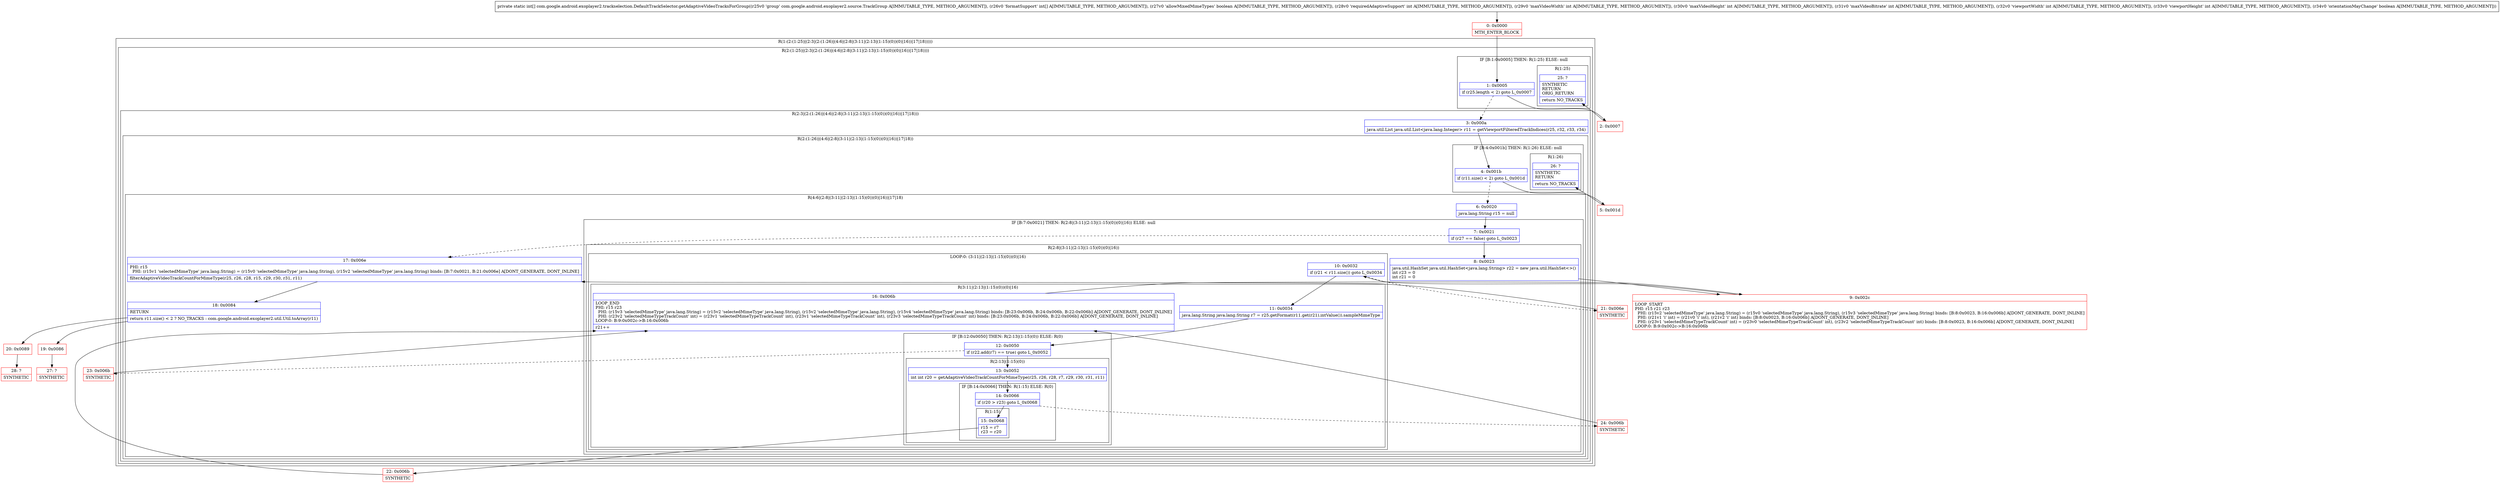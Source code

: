 digraph "CFG forcom.google.android.exoplayer2.trackselection.DefaultTrackSelector.getAdaptiveVideoTracksForGroup(Lcom\/google\/android\/exoplayer2\/source\/TrackGroup;[IZIIIIIIZ)[I" {
subgraph cluster_Region_895768198 {
label = "R(1:(2:(1:25)|(2:3|(2:(1:26)|(4:6|(2:8|(3:11|(2:13|(1:15)(0))(0)|16))|17|18)))))";
node [shape=record,color=blue];
subgraph cluster_Region_1825177528 {
label = "R(2:(1:25)|(2:3|(2:(1:26)|(4:6|(2:8|(3:11|(2:13|(1:15)(0))(0)|16))|17|18))))";
node [shape=record,color=blue];
subgraph cluster_IfRegion_1168295069 {
label = "IF [B:1:0x0005] THEN: R(1:25) ELSE: null";
node [shape=record,color=blue];
Node_1 [shape=record,label="{1\:\ 0x0005|if (r25.length \< 2) goto L_0x0007\l}"];
subgraph cluster_Region_1061539364 {
label = "R(1:25)";
node [shape=record,color=blue];
Node_25 [shape=record,label="{25\:\ ?|SYNTHETIC\lRETURN\lORIG_RETURN\l|return NO_TRACKS\l}"];
}
}
subgraph cluster_Region_268071431 {
label = "R(2:3|(2:(1:26)|(4:6|(2:8|(3:11|(2:13|(1:15)(0))(0)|16))|17|18)))";
node [shape=record,color=blue];
Node_3 [shape=record,label="{3\:\ 0x000a|java.util.List java.util.List\<java.lang.Integer\> r11 = getViewportFilteredTrackIndices(r25, r32, r33, r34)\l}"];
subgraph cluster_Region_679636780 {
label = "R(2:(1:26)|(4:6|(2:8|(3:11|(2:13|(1:15)(0))(0)|16))|17|18))";
node [shape=record,color=blue];
subgraph cluster_IfRegion_2112841910 {
label = "IF [B:4:0x001b] THEN: R(1:26) ELSE: null";
node [shape=record,color=blue];
Node_4 [shape=record,label="{4\:\ 0x001b|if (r11.size() \< 2) goto L_0x001d\l}"];
subgraph cluster_Region_185954747 {
label = "R(1:26)";
node [shape=record,color=blue];
Node_26 [shape=record,label="{26\:\ ?|SYNTHETIC\lRETURN\l|return NO_TRACKS\l}"];
}
}
subgraph cluster_Region_835777576 {
label = "R(4:6|(2:8|(3:11|(2:13|(1:15)(0))(0)|16))|17|18)";
node [shape=record,color=blue];
Node_6 [shape=record,label="{6\:\ 0x0020|java.lang.String r15 = null\l}"];
subgraph cluster_IfRegion_1480645224 {
label = "IF [B:7:0x0021] THEN: R(2:8|(3:11|(2:13|(1:15)(0))(0)|16)) ELSE: null";
node [shape=record,color=blue];
Node_7 [shape=record,label="{7\:\ 0x0021|if (r27 == false) goto L_0x0023\l}"];
subgraph cluster_Region_1758690392 {
label = "R(2:8|(3:11|(2:13|(1:15)(0))(0)|16))";
node [shape=record,color=blue];
Node_8 [shape=record,label="{8\:\ 0x0023|java.util.HashSet java.util.HashSet\<java.lang.String\> r22 = new java.util.HashSet\<\>()\lint r23 = 0\lint r21 = 0\l}"];
subgraph cluster_LoopRegion_1931647936 {
label = "LOOP:0: (3:11|(2:13|(1:15)(0))(0)|16)";
node [shape=record,color=blue];
Node_10 [shape=record,label="{10\:\ 0x0032|if (r21 \< r11.size()) goto L_0x0034\l}"];
subgraph cluster_Region_1800060317 {
label = "R(3:11|(2:13|(1:15)(0))(0)|16)";
node [shape=record,color=blue];
Node_11 [shape=record,label="{11\:\ 0x0034|java.lang.String java.lang.String r7 = r25.getFormat(r11.get(r21).intValue()).sampleMimeType\l}"];
subgraph cluster_IfRegion_1006227635 {
label = "IF [B:12:0x0050] THEN: R(2:13|(1:15)(0)) ELSE: R(0)";
node [shape=record,color=blue];
Node_12 [shape=record,label="{12\:\ 0x0050|if (r22.add(r7) == true) goto L_0x0052\l}"];
subgraph cluster_Region_939294905 {
label = "R(2:13|(1:15)(0))";
node [shape=record,color=blue];
Node_13 [shape=record,label="{13\:\ 0x0052|int int r20 = getAdaptiveVideoTrackCountForMimeType(r25, r26, r28, r7, r29, r30, r31, r11)\l}"];
subgraph cluster_IfRegion_230560336 {
label = "IF [B:14:0x0066] THEN: R(1:15) ELSE: R(0)";
node [shape=record,color=blue];
Node_14 [shape=record,label="{14\:\ 0x0066|if (r20 \> r23) goto L_0x0068\l}"];
subgraph cluster_Region_1456178505 {
label = "R(1:15)";
node [shape=record,color=blue];
Node_15 [shape=record,label="{15\:\ 0x0068|r15 = r7\lr23 = r20\l}"];
}
subgraph cluster_Region_1239751594 {
label = "R(0)";
node [shape=record,color=blue];
}
}
}
subgraph cluster_Region_1923475125 {
label = "R(0)";
node [shape=record,color=blue];
}
}
Node_16 [shape=record,label="{16\:\ 0x006b|LOOP_END\lPHI: r15 r23 \l  PHI: (r15v3 'selectedMimeType' java.lang.String) = (r15v2 'selectedMimeType' java.lang.String), (r15v2 'selectedMimeType' java.lang.String), (r15v4 'selectedMimeType' java.lang.String) binds: [B:23:0x006b, B:24:0x006b, B:22:0x006b] A[DONT_GENERATE, DONT_INLINE]\l  PHI: (r23v2 'selectedMimeTypeTrackCount' int) = (r23v1 'selectedMimeTypeTrackCount' int), (r23v1 'selectedMimeTypeTrackCount' int), (r23v3 'selectedMimeTypeTrackCount' int) binds: [B:23:0x006b, B:24:0x006b, B:22:0x006b] A[DONT_GENERATE, DONT_INLINE]\lLOOP:0: B:9:0x002c\-\>B:16:0x006b\l|r21++\l}"];
}
}
}
}
Node_17 [shape=record,label="{17\:\ 0x006e|PHI: r15 \l  PHI: (r15v1 'selectedMimeType' java.lang.String) = (r15v0 'selectedMimeType' java.lang.String), (r15v2 'selectedMimeType' java.lang.String) binds: [B:7:0x0021, B:21:0x006e] A[DONT_GENERATE, DONT_INLINE]\l|filterAdaptiveVideoTrackCountForMimeType(r25, r26, r28, r15, r29, r30, r31, r11)\l}"];
Node_18 [shape=record,label="{18\:\ 0x0084|RETURN\l|return r11.size() \< 2 ? NO_TRACKS : com.google.android.exoplayer2.util.Util.toArray(r11)\l}"];
}
}
}
}
}
Node_0 [shape=record,color=red,label="{0\:\ 0x0000|MTH_ENTER_BLOCK\l}"];
Node_2 [shape=record,color=red,label="{2\:\ 0x0007}"];
Node_5 [shape=record,color=red,label="{5\:\ 0x001d}"];
Node_9 [shape=record,color=red,label="{9\:\ 0x002c|LOOP_START\lPHI: r15 r21 r23 \l  PHI: (r15v2 'selectedMimeType' java.lang.String) = (r15v0 'selectedMimeType' java.lang.String), (r15v3 'selectedMimeType' java.lang.String) binds: [B:8:0x0023, B:16:0x006b] A[DONT_GENERATE, DONT_INLINE]\l  PHI: (r21v1 'i' int) = (r21v0 'i' int), (r21v2 'i' int) binds: [B:8:0x0023, B:16:0x006b] A[DONT_GENERATE, DONT_INLINE]\l  PHI: (r23v1 'selectedMimeTypeTrackCount' int) = (r23v0 'selectedMimeTypeTrackCount' int), (r23v2 'selectedMimeTypeTrackCount' int) binds: [B:8:0x0023, B:16:0x006b] A[DONT_GENERATE, DONT_INLINE]\lLOOP:0: B:9:0x002c\-\>B:16:0x006b\l}"];
Node_19 [shape=record,color=red,label="{19\:\ 0x0086}"];
Node_20 [shape=record,color=red,label="{20\:\ 0x0089}"];
Node_21 [shape=record,color=red,label="{21\:\ 0x006e|SYNTHETIC\l}"];
Node_22 [shape=record,color=red,label="{22\:\ 0x006b|SYNTHETIC\l}"];
Node_23 [shape=record,color=red,label="{23\:\ 0x006b|SYNTHETIC\l}"];
Node_24 [shape=record,color=red,label="{24\:\ 0x006b|SYNTHETIC\l}"];
Node_27 [shape=record,color=red,label="{27\:\ ?|SYNTHETIC\l}"];
Node_28 [shape=record,color=red,label="{28\:\ ?|SYNTHETIC\l}"];
MethodNode[shape=record,label="{private static int[] com.google.android.exoplayer2.trackselection.DefaultTrackSelector.getAdaptiveVideoTracksForGroup((r25v0 'group' com.google.android.exoplayer2.source.TrackGroup A[IMMUTABLE_TYPE, METHOD_ARGUMENT]), (r26v0 'formatSupport' int[] A[IMMUTABLE_TYPE, METHOD_ARGUMENT]), (r27v0 'allowMixedMimeTypes' boolean A[IMMUTABLE_TYPE, METHOD_ARGUMENT]), (r28v0 'requiredAdaptiveSupport' int A[IMMUTABLE_TYPE, METHOD_ARGUMENT]), (r29v0 'maxVideoWidth' int A[IMMUTABLE_TYPE, METHOD_ARGUMENT]), (r30v0 'maxVideoHeight' int A[IMMUTABLE_TYPE, METHOD_ARGUMENT]), (r31v0 'maxVideoBitrate' int A[IMMUTABLE_TYPE, METHOD_ARGUMENT]), (r32v0 'viewportWidth' int A[IMMUTABLE_TYPE, METHOD_ARGUMENT]), (r33v0 'viewportHeight' int A[IMMUTABLE_TYPE, METHOD_ARGUMENT]), (r34v0 'orientationMayChange' boolean A[IMMUTABLE_TYPE, METHOD_ARGUMENT])) }"];
MethodNode -> Node_0;
Node_1 -> Node_2;
Node_1 -> Node_3[style=dashed];
Node_3 -> Node_4;
Node_4 -> Node_5;
Node_4 -> Node_6[style=dashed];
Node_6 -> Node_7;
Node_7 -> Node_8;
Node_7 -> Node_17[style=dashed];
Node_8 -> Node_9;
Node_10 -> Node_11;
Node_10 -> Node_21[style=dashed];
Node_11 -> Node_12;
Node_12 -> Node_13;
Node_12 -> Node_23[style=dashed];
Node_13 -> Node_14;
Node_14 -> Node_15;
Node_14 -> Node_24[style=dashed];
Node_15 -> Node_22;
Node_16 -> Node_9;
Node_17 -> Node_18;
Node_18 -> Node_19;
Node_18 -> Node_20;
Node_0 -> Node_1;
Node_2 -> Node_25;
Node_5 -> Node_26;
Node_9 -> Node_10;
Node_19 -> Node_27;
Node_20 -> Node_28;
Node_21 -> Node_17;
Node_22 -> Node_16;
Node_23 -> Node_16;
Node_24 -> Node_16;
}

